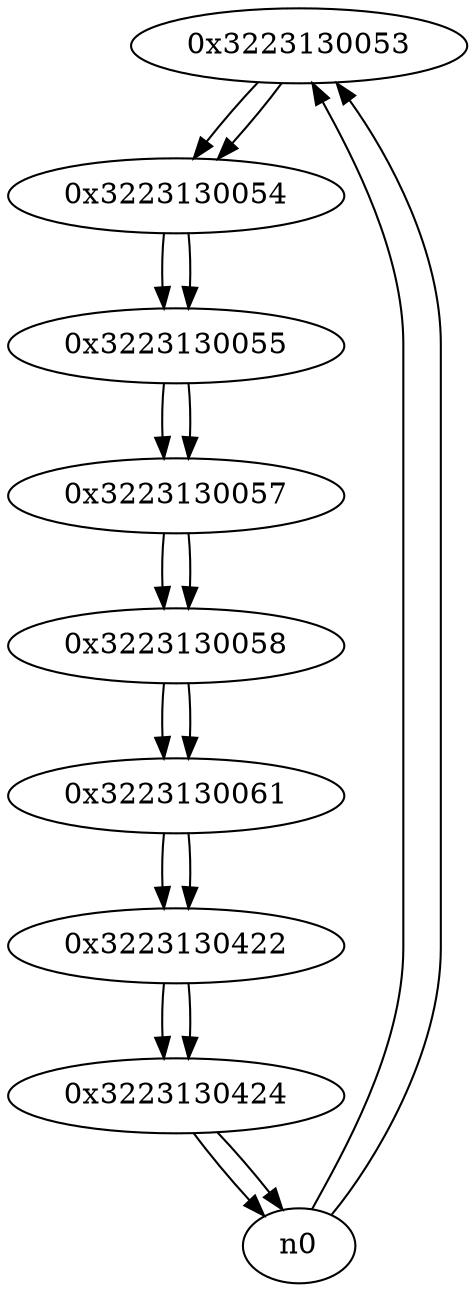 digraph G{
/* nodes */
  n1 [label="0x3223130053"]
  n2 [label="0x3223130054"]
  n3 [label="0x3223130055"]
  n4 [label="0x3223130057"]
  n5 [label="0x3223130058"]
  n6 [label="0x3223130061"]
  n7 [label="0x3223130422"]
  n8 [label="0x3223130424"]
/* edges */
n1 -> n2;
n0 -> n1;
n0 -> n1;
n2 -> n3;
n1 -> n2;
n3 -> n4;
n2 -> n3;
n4 -> n5;
n3 -> n4;
n5 -> n6;
n4 -> n5;
n6 -> n7;
n5 -> n6;
n7 -> n8;
n6 -> n7;
n8 -> n0;
n8 -> n0;
n7 -> n8;
}

